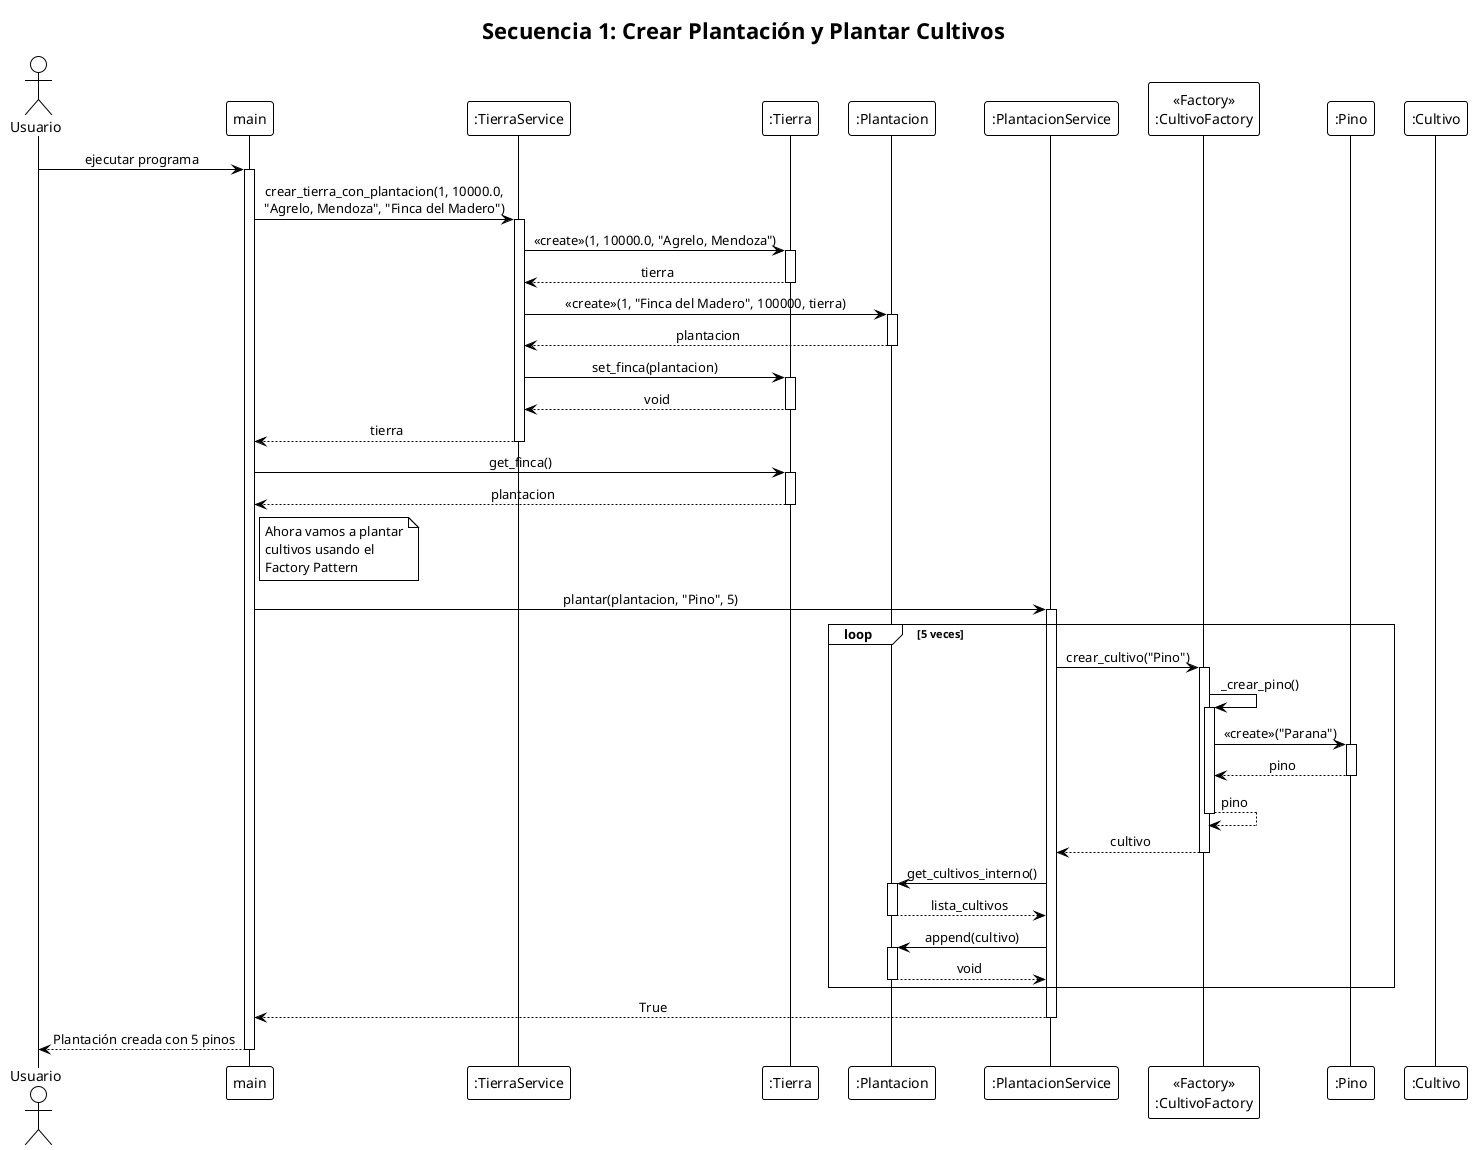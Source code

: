 @startuml DiagramasSecuenciaPythonForestal
!theme plain
skinparam sequenceMessageAlign center
skinparam responseMessageBelowArrow true

' ============================================================================
' DIAGRAMA 1: CREAR PLANTACIÓN Y PLANTAR CULTIVOS (Factory Pattern)
' ============================================================================
title Secuencia 1: Crear Plantación y Plantar Cultivos

actor Usuario
participant "main" as Main
participant ":TierraService" as TierraService
participant ":Tierra" as Tierra
participant ":Plantacion" as Plantacion
participant ":PlantacionService" as PlantacionService
participant "<<Factory>>\n:CultivoFactory" as Factory
participant ":Pino" as Pino
participant ":Cultivo" as Cultivo

Usuario -> Main: ejecutar programa
activate Main

Main -> TierraService: crear_tierra_con_plantacion(1, 10000.0,\n"Agrelo, Mendoza", "Finca del Madero")
activate TierraService

TierraService -> Tierra: <<create>>(1, 10000.0, "Agrelo, Mendoza")
activate Tierra
Tierra --> TierraService: tierra
deactivate Tierra

TierraService -> Plantacion: <<create>>(1, "Finca del Madero", 100000, tierra)
activate Plantacion
Plantacion --> TierraService: plantacion
deactivate Plantacion

TierraService -> Tierra: set_finca(plantacion)
activate Tierra
Tierra --> TierraService: void
deactivate Tierra

TierraService --> Main: tierra
deactivate TierraService

Main -> Tierra: get_finca()
activate Tierra
Tierra --> Main: plantacion
deactivate Tierra

note right of Main
  Ahora vamos a plantar
  cultivos usando el
  Factory Pattern
end note

Main -> PlantacionService: plantar(plantacion, "Pino", 5)
activate PlantacionService

loop 5 veces
    PlantacionService -> Factory: crear_cultivo("Pino")
    activate Factory
    
    Factory -> Factory: _crear_pino()
    activate Factory
    
    Factory -> Pino: <<create>>("Parana")
    activate Pino
    Pino --> Factory: pino
    deactivate Pino
    
    Factory --> Factory: pino
    deactivate Factory
    
    Factory --> PlantacionService: cultivo
    deactivate Factory
    
    PlantacionService -> Plantacion: get_cultivos_interno()
    activate Plantacion
    Plantacion --> PlantacionService: lista_cultivos
    deactivate Plantacion
    
    PlantacionService -> Plantacion: append(cultivo)
    activate Plantacion
    Plantacion --> PlantacionService: void
    deactivate Plantacion
end

PlantacionService --> Main: True
deactivate PlantacionService

Main --> Usuario: Plantación creada con 5 pinos
deactivate Main

@enduml

' ============================================================================
' DIAGRAMA 2: SISTEMA DE RIEGO AUTOMATIZADO (Observer Pattern)
' ============================================================================
@startuml DiagramaRiegoAutomatizado
!theme plain
skinparam sequenceMessageAlign center

title Secuencia 2: Sistema de Riego Automatizado (Observer Pattern)

actor Usuario
participant "main" as Main
participant ":TemperaturaReaderTask" as TempTask
participant ":HumedadReaderTask" as HumTask
participant ":ControlRiegoTask" as ControlTask
participant ":PlantacionService" as PlantacionService
participant ":Plantacion" as Plantacion

Usuario -> Main: iniciar riego automatizado
activate Main

Main -> TempTask: <<create>>()
activate TempTask
TempTask --> Main: tarea_temp
deactivate TempTask

Main -> HumTask: <<create>>()
activate HumTask
HumTask --> Main: tarea_hum
deactivate HumTask

Main -> ControlTask: <<create>>(tarea_temp, tarea_hum,\nplantacion, plantacion_service)
activate ControlTask

ControlTask -> TempTask: agregar_observador(self)
activate TempTask
note right of TempTask
  ControlTask se registra
  como observador de
  temperatura
end note
TempTask --> ControlTask: void
deactivate TempTask

ControlTask -> HumTask: agregar_observador(self)
activate HumTask
note right of HumTask
  ControlTask se registra
  como observador de
  humedad
end note
HumTask --> ControlTask: void
deactivate HumTask

ControlTask --> Main: control_task
deactivate ControlTask

Main -> TempTask: start()
activate TempTask
note right of TempTask
  Thread daemon iniciado
  Lectura cada 2 segundos
end note
TempTask --> Main: void

Main -> HumTask: start()
activate HumTask
note right of HumTask
  Thread daemon iniciado
  Lectura cada 3 segundos
end note
HumTask --> Main: void

Main -> ControlTask: start()
activate ControlTask
note right of ControlTask
  Thread daemon iniciado
  Evaluación cada 2.5 segundos
end note
ControlTask --> Main: void

...Sistema funcionando...

TempTask -> TempTask: _leer_sensor()
activate TempTask
TempTask --> TempTask: 12.5°C
deactivate TempTask

TempTask -> ControlTask: notificar_observadores(12.5)
activate ControlTask
ControlTask -> ControlTask: actualizar(12.5)
activate ControlTask
note right of ControlTask
  Almacena temperatura:
  _ultima_temperatura = 12.5
end note
ControlTask --> ControlTask: void
deactivate ControlTask
ControlTask --> TempTask: void
deactivate ControlTask

HumTask -> HumTask: _leer_sensor()
activate HumTask
HumTask --> HumTask: 45%
deactivate HumTask

HumTask -> ControlTask: notificar_observadores(45.0)
activate ControlTask
ControlTask -> ControlTask: actualizar(45.0)
activate ControlTask
note right of ControlTask
  Almacena humedad:
  _ultima_humedad = 45.0
end note
ControlTask --> ControlTask: void
deactivate ControlTask
ControlTask --> HumTask: void
deactivate ControlTask

ControlTask -> ControlTask: run() - evaluación
activate ControlTask

alt TEMP_MIN_RIEGO <= temp <= TEMP_MAX_RIEGO AND humedad < HUMEDAD_MAX_RIEGO
    note right of ControlTask
      Condiciones cumplidas:
      8°C <= 12.5°C <= 15°C
      45% < 50%
      ¡REGAR!
    end note
    
    ControlTask -> PlantacionService: regar(plantacion)
    activate PlantacionService
    
    PlantacionService -> Plantacion: get_cultivos_interno()
    activate Plantacion
    Plantacion --> PlantacionService: lista_cultivos
    deactivate Plantacion
    
    loop cada cultivo
        PlantacionService -> PlantacionService: _absorver_agua_cultivo(cultivo, fecha, temp, humedad)
        activate PlantacionService
        note right of PlantacionService
          Usa Strategy Pattern
          para calcular absorción
        end note
        PlantacionService --> PlantacionService: agua_absorvida
        deactivate PlantacionService
        
        PlantacionService -> Plantacion: set_agua_disponible(agua_actual - agua_absorvida)
        activate Plantacion
        Plantacion --> PlantacionService: void
        deactivate Plantacion
    end
    
    PlantacionService --> ControlTask: True
    deactivate PlantacionService
else condiciones NO cumplidas
    note right of ControlTask
      No regar todavía
    end note
end

ControlTask --> ControlTask: continuar
deactivate ControlTask

...Después de 5 segundos...

Main -> TempTask: detener()
activate TempTask
TempTask --> Main: void
deactivate TempTask

Main -> HumTask: detener()
activate HumTask
HumTask --> Main: void
deactivate HumTask

Main -> ControlTask: detener()
ControlTask -> TempTask: eliminar_observador(self)
activate TempTask
TempTask --> ControlTask: void
deactivate TempTask

ControlTask -> HumTask: eliminar_observador(self)
activate HumTask
HumTask --> ControlTask: void
deactivate HumTask

ControlTask --> Main: void
deactivate ControlTask
deactivate HumTask
deactivate TempTask

Main --> Usuario: Sistema de riego detenido
deactivate Main

@enduml

' ============================================================================
' DIAGRAMA 3: ABSORCIÓN DE AGUA CON ESTRATEGIAS (Strategy Pattern)
' ============================================================================
@startuml DiagramaAbsorcionAgua
!theme plain
skinparam sequenceMessageAlign center

title Secuencia 3: Absorción de Agua con Estrategias (Strategy Pattern)

participant ":PlantacionService" as PlantacionService
participant "<<Singleton>>\n:CultivoServiceRegistry" as Registry
participant ":PinoService" as PinoService
participant "<<Strategy>>\n:AbsorcionSeasonalStrategy" as SeasonalStrategy
participant ":Pino" as Pino
participant ":LechugaService" as LechugaService
participant "<<Strategy>>\n:AbsorcionConstanteStrategy" as ConstanteStrategy
participant ":Lechuga" as Lechuga

activate PlantacionService

PlantacionService -> PlantacionService: regar(plantacion)
activate PlantacionService

note right of PlantacionService
  Loop por cada cultivo
  en la plantación
end note

PlantacionService -> Registry: absorber_agua(pino, fecha, temp, humedad)
activate Registry

Registry -> Registry: buscar handler para tipo Pino
activate Registry
Registry --> Registry: _absorber_agua_pino
deactivate Registry

Registry -> PinoService: absorver_agua(pino, fecha, temp, humedad)
activate PinoService

PinoService -> SeasonalStrategy: calcular_absorcion(fecha, temp, humedad, pino)
activate SeasonalStrategy

SeasonalStrategy -> SeasonalStrategy: obtener mes de fecha
activate SeasonalStrategy

alt mes en VERANO (dic-feb)
    note right of SeasonalStrategy
      Mes 1 (Enero) = VERANO
      Retorna: 5 litros
    end note
    SeasonalStrategy --> SeasonalStrategy: ABSORCION_SEASONAL_VERANO (5)
else mes en INVIERNO (mar-nov)
    note right of SeasonalStrategy
      Mes 7 (Julio) = INVIERNO
      Retorna: 2 litros
    end note
    SeasonalStrategy --> SeasonalStrategy: ABSORCION_SEASONAL_INVIERNO (2)
end

deactivate SeasonalStrategy

SeasonalStrategy --> PinoService: agua_absorvida (2)
deactivate SeasonalStrategy

PinoService -> Pino: get_agua()
activate Pino
Pino --> PinoService: agua_actual (2)
deactivate Pino

PinoService -> Pino: set_agua(agua_actual + agua_absorvida)
activate Pino
note right of Pino
  Nuevo nivel: 2 + 2 = 4 litros
end note
Pino --> PinoService: void
deactivate Pino

PinoService --> Registry: 2
deactivate PinoService

Registry --> PlantacionService: 2
deactivate Registry

PlantacionService -> PlantacionService: actualizar agua de plantación
activate PlantacionService
PlantacionService --> PlantacionService: void
deactivate PlantacionService

note right of PlantacionService
  Ahora procesa una Lechuga
  con estrategia diferente
end note

PlantacionService -> Registry: absorber_agua(lechuga, fecha, temp, humedad)
activate Registry

Registry -> Registry: buscar handler para tipo Lechuga
activate Registry
Registry --> Registry: _absorber_agua_lechuga
deactivate Registry

Registry -> LechugaService: absorver_agua(lechuga, fecha, temp, humedad)
activate LechugaService

LechugaService -> ConstanteStrategy: calcular_absorcion(fecha, temp, humedad, lechuga)
activate ConstanteStrategy

note right of ConstanteStrategy
  Estrategia CONSTANTE
  Siempre retorna el mismo valor
  independiente de la temporada
end note

ConstanteStrategy --> LechugaService: cantidad_constante (1)
deactivate ConstanteStrategy

LechugaService -> Lechuga: get_agua()
activate Lechuga
Lechuga --> LechugaService: agua_actual (1)
deactivate Lechuga

LechugaService -> Lechuga: set_agua(agua_actual + 1)
activate Lechuga
note right of Lechuga
  Nuevo nivel: 1 + 1 = 2 litros
end note
Lechuga --> LechugaService: void
deactivate Lechuga

LechugaService --> Registry: 1
deactivate LechugaService

Registry --> PlantacionService: 1
deactivate Registry

PlantacionService --> PlantacionService: continuar con siguientes cultivos
deactivate PlantacionService
deactivate PlantacionService

@enduml

' ============================================================================
' DIAGRAMA 4: GESTIÓN DE TRABAJADORES Y TAREAS
' ============================================================================
@startuml DiagramaTrabajadores
!theme plain
skinparam sequenceMessageAlign center

title Secuencia 4: Gestión de Trabajadores y Tareas

actor Usuario
participant "main" as Main
participant ":Trabajador" as Trabajador
participant ":TrabajadorService" as TrabajadorService
participant ":AptoMedico" as AptoMedico
participant ":Tarea" as Tarea
participant ":Herramienta" as Herramienta

Usuario -> Main: asignar tareas a trabajador
activate Main

Main -> Trabajador: <<create>>(43888734, "Juan Perez", tareas)
activate Trabajador
Trabajador --> Main: trabajador
deactivate Trabajador

note right of Main
  Por defecto, el trabajador
  tiene un apto médico básico
end note

Main -> TrabajadorService: asignar_apto_medico(trabajador, True,\ndate.today(), "Estado: excelente")
activate TrabajadorService

TrabajadorService -> Trabajador: asignar_apto_medico(True, date.today(), "Estado: excelente")
activate Trabajador

Trabajador -> AptoMedico: <<create>>(True, date.today(), "Estado: excelente")
activate AptoMedico
AptoMedico --> Trabajador: apto_medico
deactivate AptoMedico

Trabajador -> Trabajador: _apto_medico = apto_medico
activate Trabajador
Trabajador --> Trabajador: void
deactivate Trabajador

Trabajador --> TrabajadorService: void
deactivate Trabajador

TrabajadorService --> Main: void
deactivate TrabajadorService

note right of Main
  Ahora el trabajador va a
  ejecutar sus tareas
end note

Main -> Herramienta: <<create>>(1, "Pala", True)
activate Herramienta
Herramienta --> Main: herramienta
deactivate Herramienta

Main -> TrabajadorService: trabajar(trabajador, date.today(), herramienta)
activate TrabajadorService

TrabajadorService -> Trabajador: get_apto_medico()
activate Trabajador
Trabajador --> TrabajadorService: apto_medico
deactivate Trabajador

TrabajadorService -> AptoMedico: esta_apto()
activate AptoMedico
AptoMedico --> TrabajadorService: True
deactivate AptoMedico

alt Trabajador APTO
    note right of TrabajadorService
      El trabajador PUEDE trabajar
      Procedemos a ejecutar tareas
    end note
    
    TrabajadorService -> Trabajador: get_tareas()
    activate Trabajador
    Trabajador --> TrabajadorService: lista_tareas
    deactivate Trabajador
    
    TrabajadorService -> TrabajadorService: sorted(tareas, key=_obtener_id_tarea, reverse=True)
    activate TrabajadorService
    note right of TrabajadorService
      Ordena tareas por ID descendente
      [Tarea 3, Tarea 2, Tarea 1]
    end note
    TrabajadorService --> TrabajadorService: tareas_ordenadas
    deactivate TrabajadorService
    
    loop cada tarea en tareas_ordenadas
        TrabajadorService -> Tarea: get_fecha_programada()
        activate Tarea
        Tarea --> TrabajadorService: fecha
        deactivate Tarea
        
        alt fecha == date.today()
            note right of TrabajadorService
              La tarea está programada
              para HOY, se ejecuta
            end note
            
            TrabajadorService -> Tarea: get_id_tarea()
            activate Tarea
            Tarea --> TrabajadorService: id_tarea
            deactivate Tarea
            
            TrabajadorService -> Tarea: get_descripcion()
            activate Tarea
            Tarea --> TrabajadorService: descripcion
            deactivate Tarea
            
            TrabajadorService -> Herramienta: get_nombre()
            activate Herramienta
            Herramienta --> TrabajadorService: "Pala"
            deactivate Herramienta
            
            note right of TrabajadorService
              Imprime: "El trabajador Juan Perez
              realizó la tarea 3 Marcar surcos
              con herramienta: Pala"
            end note
            
            TrabajadorService -> Tarea: set_completada(True)
            activate Tarea
            Tarea --> TrabajadorService: void
            deactivate Tarea
        else fecha diferente
            note right of TrabajadorService
              Tarea no programada para hoy
              Se omite
            end note
        end
    end
    
    TrabajadorService --> Main: True
    
else Trabajador NO APTO
    note right of TrabajadorService
      El trabajador NO PUEDE trabajar
      Retorna False
    end note
    
    TrabajadorService --> Main: False
end

deactivate TrabajadorService

Main --> Usuario: Tareas ejecutadas exitosamente
deactivate Main

@enduml

' ============================================================================
' DIAGRAMA 5: PERSISTENCIA Y RECUPERACIÓN DE DATOS
' ============================================================================
@startuml DiagramaPersistencia
!theme plain
skinparam sequenceMessageAlign center

title Secuencia 5: Persistencia y Recuperación de Datos

actor Usuario
participant "main" as Main
participant ":RegistroForestalService" as RegistroService
participant ":RegistroForestal" as Registro
participant "<<module>>\npickle" as Pickle
participant "<<filesystem>>\ndata/" as FileSystem

Usuario -> Main: persistir registro forestal
activate Main

Main -> Registro: <<create>>(1, tierra, plantacion,\n"Juan Perez", 50309233.55)
activate Registro
Registro --> Main: registro
deactivate Registro

Main -> RegistroService: persistir(registro)
activate RegistroService

RegistroService -> RegistroService: verificar directorio "data/"
activate RegistroService

alt directorio NO existe
    RegistroService -> FileSystem: os.makedirs("data")
    activate FileSystem
    FileSystem --> RegistroService: void
    deactivate FileSystem
end

RegistroService --> RegistroService: void
deactivate RegistroService

RegistroService -> Registro: get_propietario()
activate Registro
Registro --> RegistroService: "Juan Perez"
deactivate Registro

RegistroService -> RegistroService: nombre_archivo = "data/Juan Perez.dat"
activate RegistroService
RegistroService --> RegistroService: nombre_archivo
deactivate RegistroService

RegistroService -> FileSystem: open(nombre_archivo, 'wb')
activate FileSystem
FileSystem --> RegistroService: file_handle
deactivate FileSystem

RegistroService -> Pickle: dump(registro, file_handle)
activate Pickle
note right of Pickle
  Serializa el objeto completo:
  - RegistroForestal
  - Tierra
  - Plantacion
  - Cultivos
  - Trabajadores
end note
Pickle --> RegistroService: void
deactivate Pickle

RegistroService -> FileSystem: close(file_handle)
activate FileSystem
FileSystem --> RegistroService: void
deactivate FileSystem

note right of RegistroService
  Archivo guardado:
  data/Juan Perez.dat
end note

RegistroService --> Main: void
deactivate RegistroService

Main --> Usuario: Registro persistido exitosamente
deactivate Main

...Más tarde, en otra ejecución...

Usuario -> Main: recuperar registro forestal
activate Main

Main -> RegistroService: leer_registro("Juan Perez")
activate RegistroService

RegistroService -> RegistroService: validar propietario no vacío
activate RegistroService

alt propietario vacío
    RegistroService -> Main: <<throw>> ValueError
else propietario válido
    RegistroService --> RegistroService: continuar
end

deactivate RegistroService

RegistroService -> RegistroService: nombre_archivo = "data/Juan Perez.dat"
activate RegistroService
RegistroService --> RegistroService: nombre_archivo
deactivate RegistroService

RegistroService -> FileSystem: open(nombre_archivo, 'rb')
activate FileSystem

alt archivo NO existe
    FileSystem -> RegistroService: <<throw>> FileNotFoundError
    RegistroService -> Main: <<throw>> PersistenciaException(ERROR_05)
else archivo existe
    FileSystem --> RegistroService: file_handle
    
    RegistroService -> Pickle: load(file_handle)
    activate Pickle
    
    alt deserialización exitosa
        note right of Pickle
          Deserializa el objeto completo
          con todas sus relaciones
        end note
        Pickle --> RegistroService: registro
        
        RegistroService -> FileSystem: close(file_handle)
        FileSystem --> RegistroService: void
        
        note right of RegistroService
          Registro recuperado con:
          - Tierra
          - Plantacion
          - 20 Cultivos
          - 2 Trabajadores
        end note
        
        RegistroService --> Main: registro
        
    else error de deserialización
        Pickle -> RegistroService: <<throw>> UnpicklingError
        RegistroService -> Main: <<throw>> PersistenciaException(ERROR_06)
    end
    
    deactivate Pickle
end

deactivate FileSystem
deactivate RegistroService

Main -> RegistroService: mostrar_datos(registro)
activate RegistroService

RegistroService -> Registro: get_id_padron()
activate Registro
Registro --> RegistroService: 1
deactivate Registro

RegistroService -> Registro: get_propietario()
activate Registro
Registro --> RegistroService: "Juan Perez"
deactivate Registro

RegistroService -> Registro: get_avaluo()
activate Registro
Registro --> RegistroService: 50309233.55
deactivate Registro

note right of RegistroService
  Imprime toda la información:
  - Padrón
  - Propietario
  - Avalúo
  - Domicilio
  - Cultivos plantados
end note

RegistroService --> Main: void
deactivate RegistroService

Main --> Usuario: Datos del registro mostrados
deactivate Main

@enduml

' ============================================================================
' DIAGRAMA 6: COSECHA Y EMPAQUETADO (Generics)
' ============================================================================
@startuml DiagramaCosecha
!theme plain
skinparam sequenceMessageAlign center

title Secuencia 6: Cosecha y Empaquetado de Cultivos (Generics)

actor Usuario
participant "main" as Main
participant ":FincasService" as FincasService
participant ":RegistroForestal" as Registro
participant ":Plantacion" as Plantacion
participant ":PlantacionService" as PlantacionService
participant "<<Generic>>\n:Paquete<Lechuga>" as PaqueteLechuga
participant ":Lechuga" as Lechuga

Usuario -> Main: cosechar lechugas
activate Main

Main -> FincasService: cosechar_y_empaquetar(Lechuga)
activate FincasService

FincasService -> PaqueteLechuga: <<create>>()
activate PaqueteLechuga
note right of PaqueteLechuga
  Caja tipo-segura
  solo para Lechugas
end note
PaqueteLechuga --> FincasService: caja
deactivate PaqueteLechuga

loop cada finca en _fincas
    FincasService -> Registro: get_plantacion()
    activate Registro
    Registro --> FincasService: plantacion
    deactivate Registro
    
    FincasService -> Plantacion: get_cultivos()
    activate Plantacion
    Plantacion --> FincasService: lista_cultivos
    deactivate Plantacion
    
    loop cada cultivo en lista_cultivos
        FincasService -> FincasService: isinstance(cultivo, Lechuga)
        activate FincasService
        
        alt cultivo ES Lechuga
            note right of FincasService
              Cultivo del tipo correcto
              Se añade a la caja
            end note
            
            FincasService -> PaqueteLechuga: add_item(cultivo)
            activate PaqueteLechuga
            
            PaqueteLechuga -> PaqueteLechuga: _productos.append(cultivo)
            activate PaqueteLechuga
            note right of PaqueteLechuga
              Lista tipo-segura:
              List[Lechuga]
            end note
            PaqueteLechuga --> PaqueteLechuga: void
            deactivate PaqueteLechuga
            
            PaqueteLechuga --> FincasService: void
            deactivate PaqueteLechuga
            
        else cultivo NO es Lechuga
            note right of FincasService
              Cultivo ignorado
              (Pino, Olivo, Zanahoria)
            end note
        end
        
        FincasService --> FincasService: void
        deactivate FincasService
    end
    
    note right of FincasService
      Remover las lechugas cosechadas
      de la plantación
    end note
    
    FincasService -> PlantacionService: consumir(plantacion, Lechuga)
    activate PlantacionService
    
    PlantacionService -> Plantacion: get_cultivos_interno()
    activate Plantacion
    Plantacion --> PlantacionService: lista_cultivos
    deactivate Plantacion
    
    PlantacionService -> PlantacionService: filtrar cultivos != Lechuga
    activate PlantacionService
    note right of PlantacionService
      Nueva lista sin Lechugas:
      [Pino, Pino, Olivo, Zanahoria]
    end note
    PlantacionService --> PlantacionService: cultivos_restantes
    deactivate PlantacionService
    
    PlantacionService -> Plantacion: set_cultivos(cultivos_restantes)
    activate Plantacion
    Plantacion --> PlantacionService: void
    deactivate Plantacion
    
    PlantacionService --> FincasService: True
    deactivate PlantacionService
end

FincasService --> Main: caja (Paquete[Lechuga])
deactivate FincasService

note right of Main
  Ahora mostramos el
  contenido de la caja
end note

Main -> PaqueteLechuga: mostrar_contenido_caja()
activate PaqueteLechuga

PaqueteLechuga -> PaqueteLechuga: get_items()
activate PaqueteLechuga
PaqueteLechuga --> PaqueteLechuga: _productos
deactivate PaqueteLechuga

loop cada cultivo en _productos
    PaqueteLechuga -> Lechuga: __class__.__name__
    activate Lechuga
    Lechuga --> PaqueteLechuga: "Lechuga"
    deactivate Lechuga
    
    note right of PaqueteLechuga
      Imprime:
      "Cultivo: Lechuga"
    end note
end

PaqueteLechuga --> Main: void
deactivate PaqueteLechuga

note right of Main
  CONTENIDO DE LA CAJA
  ____________________
  Tipo: Lechuga
  Cantidad: 5
end note

Main --> Usuario: 5 lechugas cosechadas y empaquetadas
deactivate Main

@enduml
